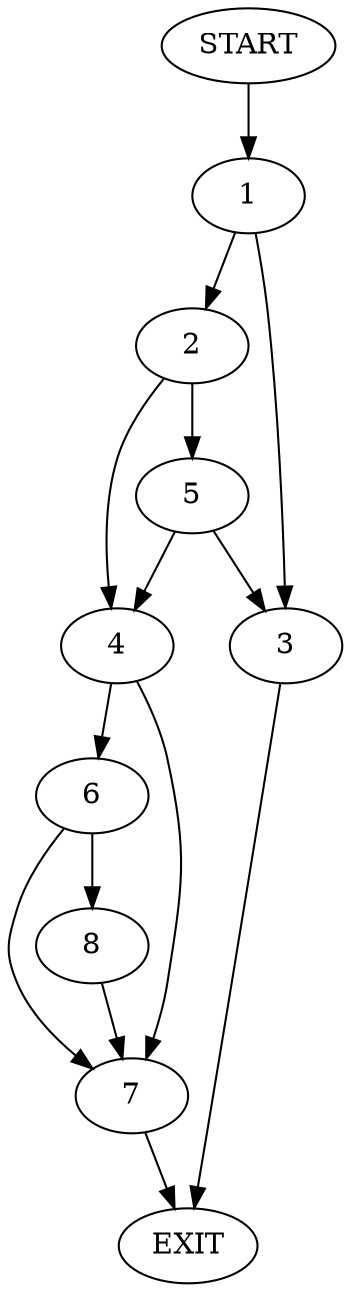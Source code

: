digraph {
0 [label="START"]
9 [label="EXIT"]
0 -> 1
1 -> 2
1 -> 3
2 -> 4
2 -> 5
3 -> 9
5 -> 4
5 -> 3
4 -> 6
4 -> 7
7 -> 9
6 -> 8
6 -> 7
8 -> 7
}

